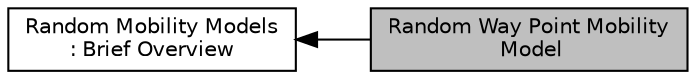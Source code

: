digraph "Random Way Point Mobility Model"
{
  edge [fontname="Helvetica",fontsize="10",labelfontname="Helvetica",labelfontsize="10"];
  node [fontname="Helvetica",fontsize="10",shape=box];
  rankdir=LR;
  Node2 [label="Random Mobility Models\l: Brief Overview",height=0.2,width=0.4,color="black", fillcolor="white", style="filled",URL="$group____mob__models.html",tooltip=" "];
  Node1 [label="Random Way Point Mobility\l Model",height=0.2,width=0.4,color="black", fillcolor="grey75", style="filled", fontcolor="black",tooltip=" "];
  Node2->Node1 [shape=plaintext, dir="back", style="solid"];
}
